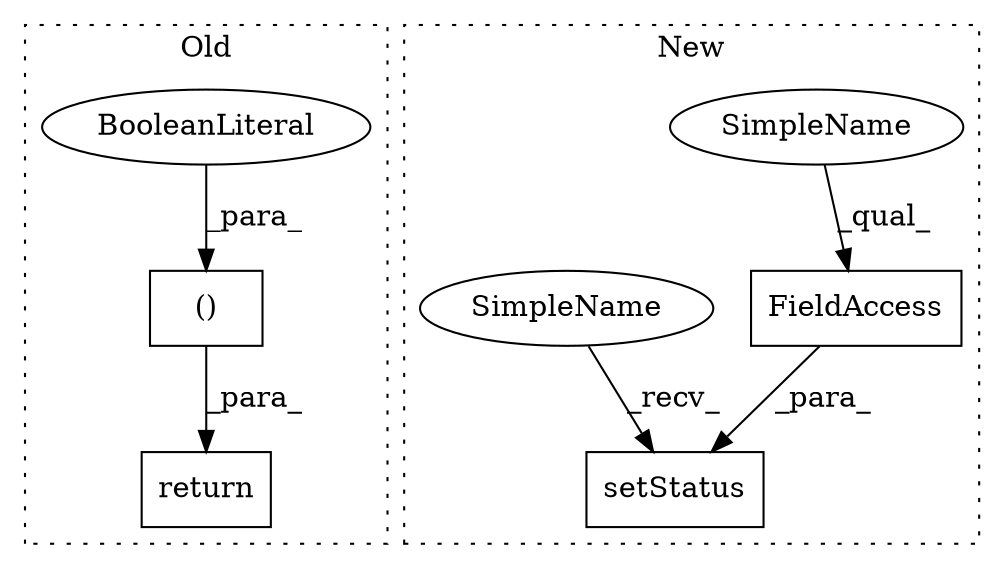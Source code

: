 digraph G {
subgraph cluster0 {
1 [label="return" a="41" s="3487" l="14" shape="box"];
4 [label="()" a="106" s="3501" l="119" shape="box"];
5 [label="BooleanLiteral" a="9" s="3501" l="5" shape="ellipse"];
label = "Old";
style="dotted";
}
subgraph cluster1 {
2 [label="setStatus" a="32" s="3960,4050" l="10,1" shape="box"];
3 [label="FieldAccess" a="22" s="4034" l="16" shape="box"];
6 [label="SimpleName" a="42" s="4034" l="4" shape="ellipse"];
7 [label="SimpleName" a="42" s="3955" l="4" shape="ellipse"];
label = "New";
style="dotted";
}
3 -> 2 [label="_para_"];
4 -> 1 [label="_para_"];
5 -> 4 [label="_para_"];
6 -> 3 [label="_qual_"];
7 -> 2 [label="_recv_"];
}